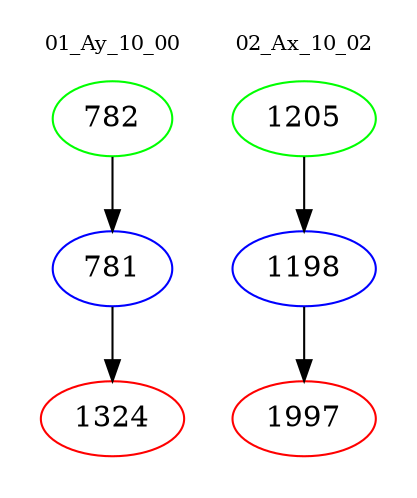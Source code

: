 digraph{
subgraph cluster_0 {
color = white
label = "01_Ay_10_00";
fontsize=10;
T0_782 [label="782", color="green"]
T0_782 -> T0_781 [color="black"]
T0_781 [label="781", color="blue"]
T0_781 -> T0_1324 [color="black"]
T0_1324 [label="1324", color="red"]
}
subgraph cluster_1 {
color = white
label = "02_Ax_10_02";
fontsize=10;
T1_1205 [label="1205", color="green"]
T1_1205 -> T1_1198 [color="black"]
T1_1198 [label="1198", color="blue"]
T1_1198 -> T1_1997 [color="black"]
T1_1997 [label="1997", color="red"]
}
}
